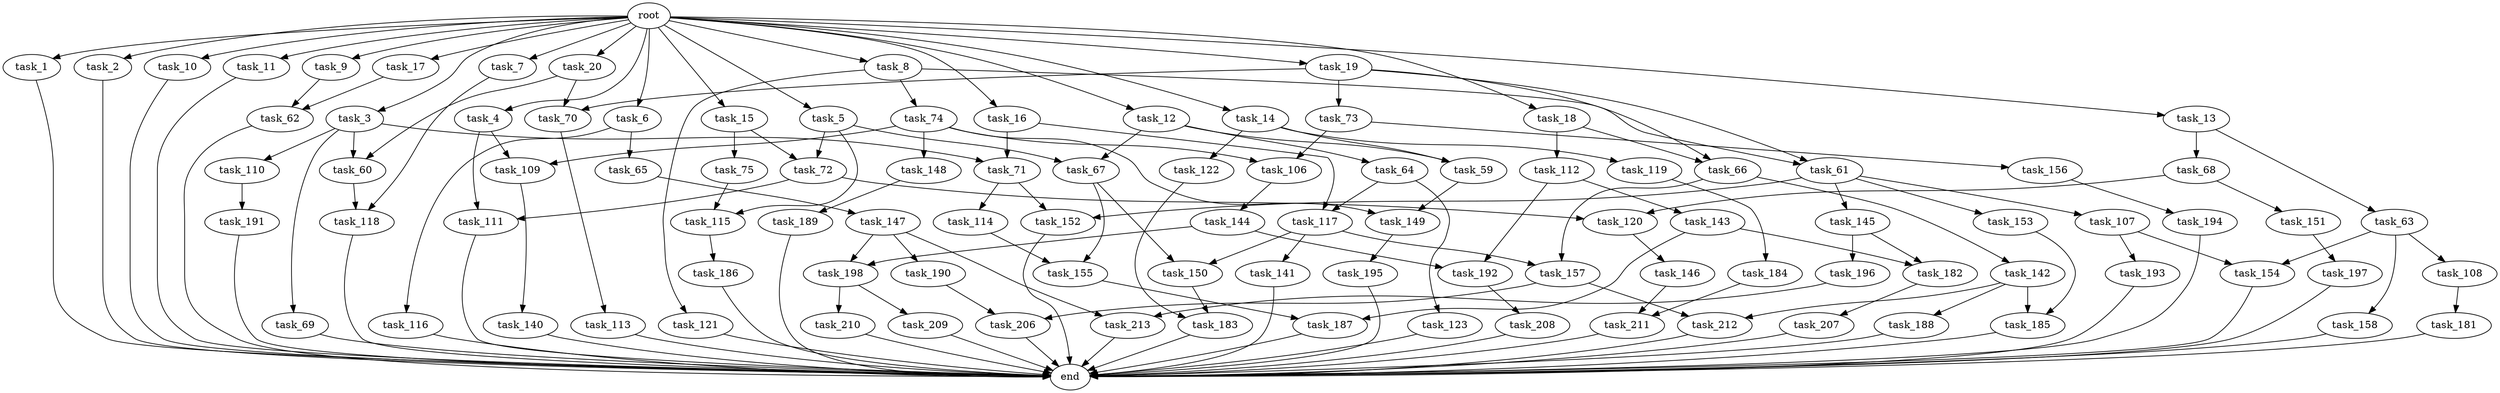 digraph G {
  root [size="0.000000"];
  task_1 [size="1024.000000"];
  task_2 [size="1024.000000"];
  task_3 [size="1024.000000"];
  task_4 [size="1024.000000"];
  task_5 [size="1024.000000"];
  task_6 [size="1024.000000"];
  task_7 [size="1024.000000"];
  task_8 [size="1024.000000"];
  task_9 [size="1024.000000"];
  task_10 [size="1024.000000"];
  task_11 [size="1024.000000"];
  task_12 [size="1024.000000"];
  task_13 [size="1024.000000"];
  task_14 [size="1024.000000"];
  task_15 [size="1024.000000"];
  task_16 [size="1024.000000"];
  task_17 [size="1024.000000"];
  task_18 [size="1024.000000"];
  task_19 [size="1024.000000"];
  task_20 [size="1024.000000"];
  task_59 [size="386547056640.000000"];
  task_60 [size="627065225216.000000"];
  task_61 [size="498216206336.000000"];
  task_62 [size="1279900254208.000000"];
  task_63 [size="77309411328.000000"];
  task_64 [size="309237645312.000000"];
  task_65 [size="34359738368.000000"];
  task_66 [size="386547056640.000000"];
  task_67 [size="858993459200.000000"];
  task_68 [size="77309411328.000000"];
  task_69 [size="77309411328.000000"];
  task_70 [size="627065225216.000000"];
  task_71 [size="498216206336.000000"];
  task_72 [size="584115552256.000000"];
  task_73 [size="77309411328.000000"];
  task_74 [size="420906795008.000000"];
  task_75 [size="34359738368.000000"];
  task_106 [size="111669149696.000000"];
  task_107 [size="549755813888.000000"];
  task_108 [size="77309411328.000000"];
  task_109 [size="171798691840.000000"];
  task_110 [size="77309411328.000000"];
  task_111 [size="446676598784.000000"];
  task_112 [size="309237645312.000000"];
  task_113 [size="420906795008.000000"];
  task_114 [size="858993459200.000000"];
  task_115 [size="970662608896.000000"];
  task_116 [size="34359738368.000000"];
  task_117 [size="558345748480.000000"];
  task_118 [size="343597383680.000000"];
  task_119 [size="77309411328.000000"];
  task_120 [size="343597383680.000000"];
  task_121 [size="420906795008.000000"];
  task_122 [size="77309411328.000000"];
  task_123 [size="137438953472.000000"];
  task_140 [size="309237645312.000000"];
  task_141 [size="858993459200.000000"];
  task_142 [size="309237645312.000000"];
  task_143 [size="858993459200.000000"];
  task_144 [size="214748364800.000000"];
  task_145 [size="549755813888.000000"];
  task_146 [size="549755813888.000000"];
  task_147 [size="549755813888.000000"];
  task_148 [size="34359738368.000000"];
  task_149 [size="249108103168.000000"];
  task_150 [size="1408749273088.000000"];
  task_151 [size="34359738368.000000"];
  task_152 [size="1408749273088.000000"];
  task_153 [size="549755813888.000000"];
  task_154 [size="936302870528.000000"];
  task_155 [size="687194767360.000000"];
  task_156 [size="77309411328.000000"];
  task_157 [size="1168231104512.000000"];
  task_158 [size="77309411328.000000"];
  task_181 [size="858993459200.000000"];
  task_182 [size="558345748480.000000"];
  task_183 [size="936302870528.000000"];
  task_184 [size="309237645312.000000"];
  task_185 [size="1408749273088.000000"];
  task_186 [size="34359738368.000000"];
  task_187 [size="1116691496960.000000"];
  task_188 [size="549755813888.000000"];
  task_189 [size="34359738368.000000"];
  task_190 [size="309237645312.000000"];
  task_191 [size="77309411328.000000"];
  task_192 [size="1073741824000.000000"];
  task_193 [size="858993459200.000000"];
  task_194 [size="549755813888.000000"];
  task_195 [size="420906795008.000000"];
  task_196 [size="137438953472.000000"];
  task_197 [size="137438953472.000000"];
  task_198 [size="523986010112.000000"];
  task_206 [size="1408749273088.000000"];
  task_207 [size="137438953472.000000"];
  task_208 [size="549755813888.000000"];
  task_209 [size="695784701952.000000"];
  task_210 [size="695784701952.000000"];
  task_211 [size="635655159808.000000"];
  task_212 [size="1099511627776.000000"];
  task_213 [size="618475290624.000000"];
  end [size="0.000000"];

  root -> task_1 [size="1.000000"];
  root -> task_2 [size="1.000000"];
  root -> task_3 [size="1.000000"];
  root -> task_4 [size="1.000000"];
  root -> task_5 [size="1.000000"];
  root -> task_6 [size="1.000000"];
  root -> task_7 [size="1.000000"];
  root -> task_8 [size="1.000000"];
  root -> task_9 [size="1.000000"];
  root -> task_10 [size="1.000000"];
  root -> task_11 [size="1.000000"];
  root -> task_12 [size="1.000000"];
  root -> task_13 [size="1.000000"];
  root -> task_14 [size="1.000000"];
  root -> task_15 [size="1.000000"];
  root -> task_16 [size="1.000000"];
  root -> task_17 [size="1.000000"];
  root -> task_18 [size="1.000000"];
  root -> task_19 [size="1.000000"];
  root -> task_20 [size="1.000000"];
  task_1 -> end [size="1.000000"];
  task_2 -> end [size="1.000000"];
  task_3 -> task_60 [size="75497472.000000"];
  task_3 -> task_69 [size="75497472.000000"];
  task_3 -> task_71 [size="75497472.000000"];
  task_3 -> task_110 [size="75497472.000000"];
  task_4 -> task_109 [size="134217728.000000"];
  task_4 -> task_111 [size="134217728.000000"];
  task_5 -> task_67 [size="536870912.000000"];
  task_5 -> task_72 [size="536870912.000000"];
  task_5 -> task_115 [size="536870912.000000"];
  task_6 -> task_65 [size="33554432.000000"];
  task_6 -> task_116 [size="33554432.000000"];
  task_7 -> task_118 [size="33554432.000000"];
  task_8 -> task_61 [size="411041792.000000"];
  task_8 -> task_74 [size="411041792.000000"];
  task_8 -> task_121 [size="411041792.000000"];
  task_9 -> task_62 [size="838860800.000000"];
  task_10 -> end [size="1.000000"];
  task_11 -> end [size="1.000000"];
  task_12 -> task_59 [size="301989888.000000"];
  task_12 -> task_64 [size="301989888.000000"];
  task_12 -> task_67 [size="301989888.000000"];
  task_13 -> task_63 [size="75497472.000000"];
  task_13 -> task_68 [size="75497472.000000"];
  task_14 -> task_59 [size="75497472.000000"];
  task_14 -> task_119 [size="75497472.000000"];
  task_14 -> task_122 [size="75497472.000000"];
  task_15 -> task_72 [size="33554432.000000"];
  task_15 -> task_75 [size="33554432.000000"];
  task_16 -> task_71 [size="411041792.000000"];
  task_16 -> task_117 [size="411041792.000000"];
  task_17 -> task_62 [size="411041792.000000"];
  task_18 -> task_66 [size="301989888.000000"];
  task_18 -> task_112 [size="301989888.000000"];
  task_19 -> task_61 [size="75497472.000000"];
  task_19 -> task_66 [size="75497472.000000"];
  task_19 -> task_70 [size="75497472.000000"];
  task_19 -> task_73 [size="75497472.000000"];
  task_20 -> task_60 [size="536870912.000000"];
  task_20 -> task_70 [size="536870912.000000"];
  task_59 -> task_149 [size="209715200.000000"];
  task_60 -> task_118 [size="301989888.000000"];
  task_61 -> task_107 [size="536870912.000000"];
  task_61 -> task_145 [size="536870912.000000"];
  task_61 -> task_152 [size="536870912.000000"];
  task_61 -> task_153 [size="536870912.000000"];
  task_62 -> end [size="1.000000"];
  task_63 -> task_108 [size="75497472.000000"];
  task_63 -> task_154 [size="75497472.000000"];
  task_63 -> task_158 [size="75497472.000000"];
  task_64 -> task_117 [size="134217728.000000"];
  task_64 -> task_123 [size="134217728.000000"];
  task_65 -> task_147 [size="536870912.000000"];
  task_66 -> task_142 [size="301989888.000000"];
  task_66 -> task_157 [size="301989888.000000"];
  task_67 -> task_150 [size="536870912.000000"];
  task_67 -> task_155 [size="536870912.000000"];
  task_68 -> task_120 [size="33554432.000000"];
  task_68 -> task_151 [size="33554432.000000"];
  task_69 -> end [size="1.000000"];
  task_70 -> task_113 [size="411041792.000000"];
  task_71 -> task_114 [size="838860800.000000"];
  task_71 -> task_152 [size="838860800.000000"];
  task_72 -> task_111 [size="301989888.000000"];
  task_72 -> task_120 [size="301989888.000000"];
  task_73 -> task_106 [size="75497472.000000"];
  task_73 -> task_156 [size="75497472.000000"];
  task_74 -> task_106 [size="33554432.000000"];
  task_74 -> task_109 [size="33554432.000000"];
  task_74 -> task_148 [size="33554432.000000"];
  task_74 -> task_149 [size="33554432.000000"];
  task_75 -> task_115 [size="411041792.000000"];
  task_106 -> task_144 [size="209715200.000000"];
  task_107 -> task_154 [size="838860800.000000"];
  task_107 -> task_193 [size="838860800.000000"];
  task_108 -> task_181 [size="838860800.000000"];
  task_109 -> task_140 [size="301989888.000000"];
  task_110 -> task_191 [size="75497472.000000"];
  task_111 -> end [size="1.000000"];
  task_112 -> task_143 [size="838860800.000000"];
  task_112 -> task_192 [size="838860800.000000"];
  task_113 -> end [size="1.000000"];
  task_114 -> task_155 [size="134217728.000000"];
  task_115 -> task_186 [size="33554432.000000"];
  task_116 -> end [size="1.000000"];
  task_117 -> task_141 [size="838860800.000000"];
  task_117 -> task_150 [size="838860800.000000"];
  task_117 -> task_157 [size="838860800.000000"];
  task_118 -> end [size="1.000000"];
  task_119 -> task_184 [size="301989888.000000"];
  task_120 -> task_146 [size="536870912.000000"];
  task_121 -> end [size="1.000000"];
  task_122 -> task_183 [size="838860800.000000"];
  task_123 -> end [size="1.000000"];
  task_140 -> end [size="1.000000"];
  task_141 -> end [size="1.000000"];
  task_142 -> task_185 [size="536870912.000000"];
  task_142 -> task_188 [size="536870912.000000"];
  task_142 -> task_212 [size="536870912.000000"];
  task_143 -> task_182 [size="411041792.000000"];
  task_143 -> task_187 [size="411041792.000000"];
  task_144 -> task_192 [size="209715200.000000"];
  task_144 -> task_198 [size="209715200.000000"];
  task_145 -> task_182 [size="134217728.000000"];
  task_145 -> task_196 [size="134217728.000000"];
  task_146 -> task_211 [size="209715200.000000"];
  task_147 -> task_190 [size="301989888.000000"];
  task_147 -> task_198 [size="301989888.000000"];
  task_147 -> task_213 [size="301989888.000000"];
  task_148 -> task_189 [size="33554432.000000"];
  task_149 -> task_195 [size="411041792.000000"];
  task_150 -> task_183 [size="75497472.000000"];
  task_151 -> task_197 [size="134217728.000000"];
  task_152 -> end [size="1.000000"];
  task_153 -> task_185 [size="838860800.000000"];
  task_154 -> end [size="1.000000"];
  task_155 -> task_187 [size="679477248.000000"];
  task_156 -> task_194 [size="536870912.000000"];
  task_157 -> task_206 [size="536870912.000000"];
  task_157 -> task_212 [size="536870912.000000"];
  task_158 -> end [size="1.000000"];
  task_181 -> end [size="1.000000"];
  task_182 -> task_207 [size="134217728.000000"];
  task_183 -> end [size="1.000000"];
  task_184 -> task_211 [size="411041792.000000"];
  task_185 -> end [size="1.000000"];
  task_186 -> end [size="1.000000"];
  task_187 -> end [size="1.000000"];
  task_188 -> end [size="1.000000"];
  task_189 -> end [size="1.000000"];
  task_190 -> task_206 [size="838860800.000000"];
  task_191 -> end [size="1.000000"];
  task_192 -> task_208 [size="536870912.000000"];
  task_193 -> end [size="1.000000"];
  task_194 -> end [size="1.000000"];
  task_195 -> end [size="1.000000"];
  task_196 -> task_213 [size="301989888.000000"];
  task_197 -> end [size="1.000000"];
  task_198 -> task_209 [size="679477248.000000"];
  task_198 -> task_210 [size="679477248.000000"];
  task_206 -> end [size="1.000000"];
  task_207 -> end [size="1.000000"];
  task_208 -> end [size="1.000000"];
  task_209 -> end [size="1.000000"];
  task_210 -> end [size="1.000000"];
  task_211 -> end [size="1.000000"];
  task_212 -> end [size="1.000000"];
  task_213 -> end [size="1.000000"];
}
